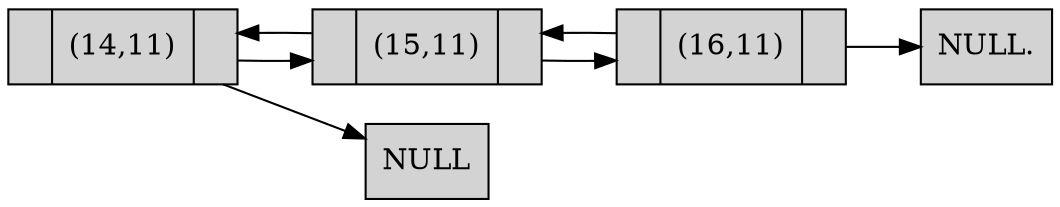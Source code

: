 digraph List { rankdir=LR 
 size="9,9"
node[shape=record,style=filled] 
"NULL" [shape=box] 
"NULL." [shape=box] 
 "(16,11)"[label ="{|(16,11)|}"]
 "(15,11)"[label ="{|(15,11)|}"]
 "(14,11)"[label ="{|(14,11)|}"]
  "(16,11)" ->  "(15,11)" ->  "(14,11)" -> "NULL"
 "(14,11)" ->  "(15,11)" ->  "(16,11)" -> "NULL."}